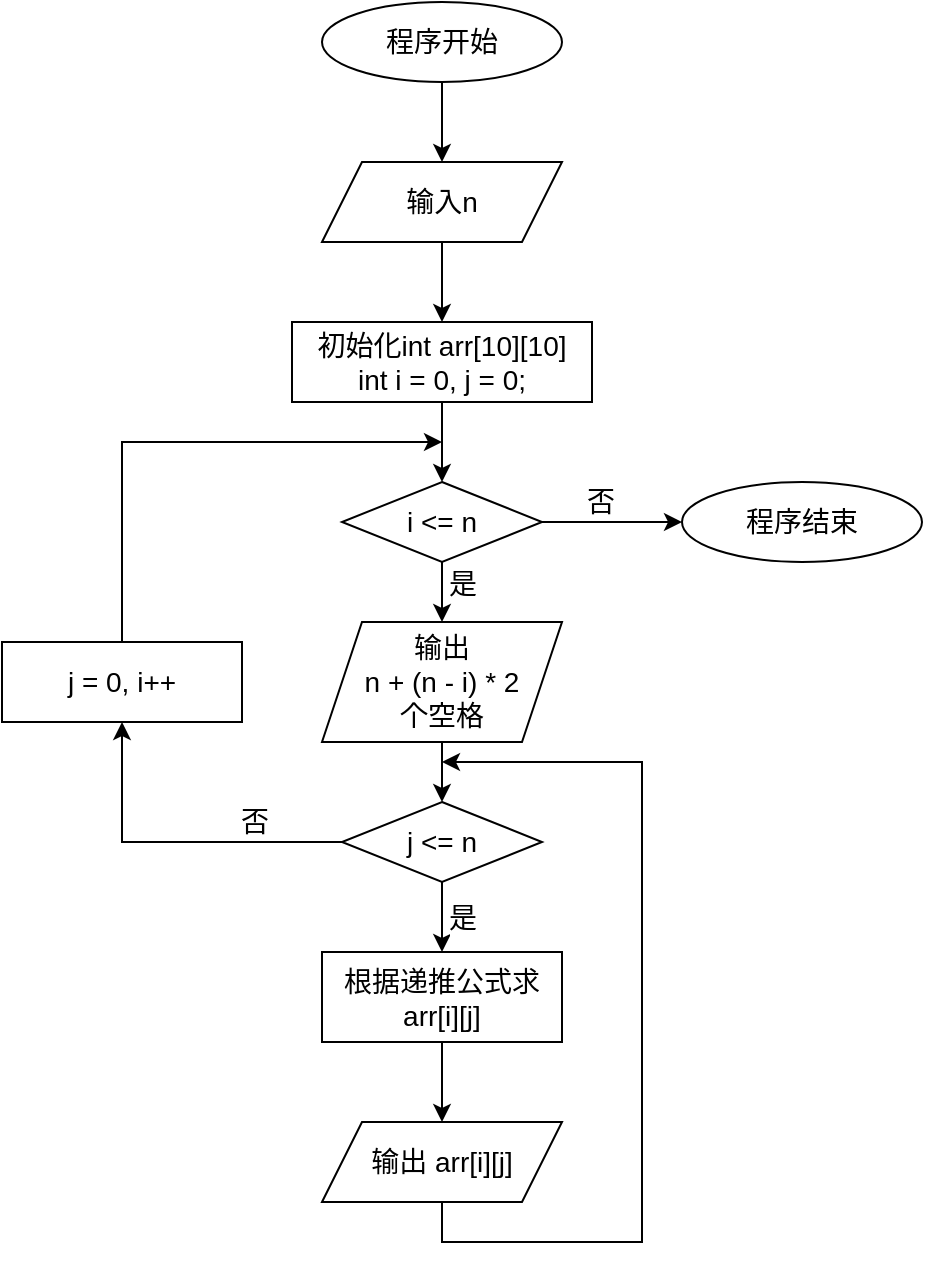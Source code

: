 <mxfile version="24.7.17">
  <diagram name="Page-1" id="CmLT57XwPKis2EmkAcIZ">
    <mxGraphModel dx="1221" dy="823" grid="1" gridSize="10" guides="1" tooltips="1" connect="1" arrows="1" fold="1" page="1" pageScale="1" pageWidth="827" pageHeight="1169" math="0" shadow="0">
      <root>
        <mxCell id="0" />
        <mxCell id="1" parent="0" />
        <mxCell id="AA2nfBfWB1NTw7dN79mQ-20" style="edgeStyle=orthogonalEdgeStyle;rounded=0;orthogonalLoop=1;jettySize=auto;html=1;exitX=0.5;exitY=1;exitDx=0;exitDy=0;entryX=0.5;entryY=0;entryDx=0;entryDy=0;fontSize=14;" edge="1" parent="1" source="AA2nfBfWB1NTw7dN79mQ-21" target="AA2nfBfWB1NTw7dN79mQ-23">
          <mxGeometry relative="1" as="geometry" />
        </mxCell>
        <mxCell id="AA2nfBfWB1NTw7dN79mQ-21" value="&lt;font style=&quot;font-size: 14px;&quot;&gt;程序开始&lt;/font&gt;" style="ellipse;whiteSpace=wrap;html=1;fontSize=14;" vertex="1" parent="1">
          <mxGeometry x="340" y="80" width="120" height="40" as="geometry" />
        </mxCell>
        <mxCell id="AA2nfBfWB1NTw7dN79mQ-40" value="" style="edgeStyle=orthogonalEdgeStyle;rounded=0;orthogonalLoop=1;jettySize=auto;html=1;fontSize=14;" edge="1" parent="1" source="AA2nfBfWB1NTw7dN79mQ-23" target="AA2nfBfWB1NTw7dN79mQ-39">
          <mxGeometry relative="1" as="geometry" />
        </mxCell>
        <mxCell id="AA2nfBfWB1NTw7dN79mQ-23" value="&lt;font style=&quot;font-size: 14px;&quot;&gt;输入n&lt;/font&gt;" style="shape=parallelogram;perimeter=parallelogramPerimeter;whiteSpace=wrap;html=1;fixedSize=1;fontSize=14;" vertex="1" parent="1">
          <mxGeometry x="340" y="160" width="120" height="40" as="geometry" />
        </mxCell>
        <mxCell id="AA2nfBfWB1NTw7dN79mQ-24" style="edgeStyle=orthogonalEdgeStyle;rounded=0;orthogonalLoop=1;jettySize=auto;html=1;entryX=0;entryY=0.5;entryDx=0;entryDy=0;fontSize=14;" edge="1" parent="1" source="AA2nfBfWB1NTw7dN79mQ-27" target="AA2nfBfWB1NTw7dN79mQ-28">
          <mxGeometry relative="1" as="geometry" />
        </mxCell>
        <mxCell id="AA2nfBfWB1NTw7dN79mQ-45" value="&lt;font style=&quot;font-size: 14px;&quot;&gt;否&lt;/font&gt;" style="edgeLabel;html=1;align=center;verticalAlign=middle;resizable=0;points=[];fontSize=14;" vertex="1" connectable="0" parent="AA2nfBfWB1NTw7dN79mQ-24">
          <mxGeometry x="-0.17" y="-2" relative="1" as="geometry">
            <mxPoint y="-12" as="offset" />
          </mxGeometry>
        </mxCell>
        <mxCell id="AA2nfBfWB1NTw7dN79mQ-48" value="" style="edgeStyle=orthogonalEdgeStyle;rounded=0;orthogonalLoop=1;jettySize=auto;html=1;fontSize=14;" edge="1" parent="1" source="AA2nfBfWB1NTw7dN79mQ-27" target="AA2nfBfWB1NTw7dN79mQ-47">
          <mxGeometry relative="1" as="geometry" />
        </mxCell>
        <mxCell id="AA2nfBfWB1NTw7dN79mQ-58" value="&lt;font style=&quot;font-size: 14px;&quot;&gt;是&lt;/font&gt;" style="edgeLabel;html=1;align=center;verticalAlign=middle;resizable=0;points=[];" vertex="1" connectable="0" parent="AA2nfBfWB1NTw7dN79mQ-48">
          <mxGeometry x="0.227" relative="1" as="geometry">
            <mxPoint x="10" as="offset" />
          </mxGeometry>
        </mxCell>
        <mxCell id="AA2nfBfWB1NTw7dN79mQ-27" value="i &amp;lt;= n" style="rhombus;whiteSpace=wrap;html=1;fontSize=14;" vertex="1" parent="1">
          <mxGeometry x="350" y="320" width="100" height="40" as="geometry" />
        </mxCell>
        <mxCell id="AA2nfBfWB1NTw7dN79mQ-28" value="&lt;font style=&quot;font-size: 14px;&quot;&gt;程序结束&lt;/font&gt;" style="ellipse;whiteSpace=wrap;html=1;fontSize=14;" vertex="1" parent="1">
          <mxGeometry x="520" y="320" width="120" height="40" as="geometry" />
        </mxCell>
        <mxCell id="AA2nfBfWB1NTw7dN79mQ-41" value="" style="edgeStyle=orthogonalEdgeStyle;rounded=0;orthogonalLoop=1;jettySize=auto;html=1;fontSize=14;" edge="1" parent="1" source="AA2nfBfWB1NTw7dN79mQ-39" target="AA2nfBfWB1NTw7dN79mQ-27">
          <mxGeometry relative="1" as="geometry" />
        </mxCell>
        <mxCell id="AA2nfBfWB1NTw7dN79mQ-39" value="初始化int arr[10][10]&lt;br style=&quot;font-size: 14px;&quot;&gt;int i = 0, j = 0;" style="rounded=0;whiteSpace=wrap;html=1;fontSize=14;" vertex="1" parent="1">
          <mxGeometry x="325" y="240" width="150" height="40" as="geometry" />
        </mxCell>
        <mxCell id="AA2nfBfWB1NTw7dN79mQ-53" value="" style="edgeStyle=orthogonalEdgeStyle;rounded=0;orthogonalLoop=1;jettySize=auto;html=1;fontSize=14;" edge="1" parent="1" source="AA2nfBfWB1NTw7dN79mQ-47" target="AA2nfBfWB1NTw7dN79mQ-51">
          <mxGeometry relative="1" as="geometry" />
        </mxCell>
        <mxCell id="AA2nfBfWB1NTw7dN79mQ-47" value="&lt;font style=&quot;font-size: 14px;&quot;&gt;输出 &lt;br style=&quot;font-size: 14px;&quot;&gt;n + (n - i) * 2&lt;br style=&quot;font-size: 14px;&quot;&gt;个空格&lt;/font&gt;" style="shape=parallelogram;perimeter=parallelogramPerimeter;whiteSpace=wrap;html=1;fixedSize=1;fontSize=14;" vertex="1" parent="1">
          <mxGeometry x="340" y="390" width="120" height="60" as="geometry" />
        </mxCell>
        <mxCell id="AA2nfBfWB1NTw7dN79mQ-55" value="" style="edgeStyle=orthogonalEdgeStyle;rounded=0;orthogonalLoop=1;jettySize=auto;html=1;fontSize=14;" edge="1" parent="1" source="AA2nfBfWB1NTw7dN79mQ-51" target="AA2nfBfWB1NTw7dN79mQ-54">
          <mxGeometry relative="1" as="geometry" />
        </mxCell>
        <mxCell id="AA2nfBfWB1NTw7dN79mQ-59" value="是" style="edgeLabel;html=1;align=center;verticalAlign=middle;resizable=0;points=[];fontSize=14;" vertex="1" connectable="0" parent="AA2nfBfWB1NTw7dN79mQ-55">
          <mxGeometry x="0.23" relative="1" as="geometry">
            <mxPoint x="10" as="offset" />
          </mxGeometry>
        </mxCell>
        <mxCell id="AA2nfBfWB1NTw7dN79mQ-62" style="edgeStyle=orthogonalEdgeStyle;rounded=0;orthogonalLoop=1;jettySize=auto;html=1;exitX=0;exitY=0.5;exitDx=0;exitDy=0;entryX=0.5;entryY=1;entryDx=0;entryDy=0;" edge="1" parent="1" source="AA2nfBfWB1NTw7dN79mQ-51" target="AA2nfBfWB1NTw7dN79mQ-61">
          <mxGeometry relative="1" as="geometry" />
        </mxCell>
        <mxCell id="AA2nfBfWB1NTw7dN79mQ-63" value="&lt;font style=&quot;font-size: 14px;&quot;&gt;否&lt;/font&gt;" style="edgeLabel;html=1;align=center;verticalAlign=middle;resizable=0;points=[];" vertex="1" connectable="0" parent="AA2nfBfWB1NTw7dN79mQ-62">
          <mxGeometry x="-0.478" y="-2" relative="1" as="geometry">
            <mxPoint y="-8" as="offset" />
          </mxGeometry>
        </mxCell>
        <mxCell id="AA2nfBfWB1NTw7dN79mQ-51" value="j &amp;lt;= n" style="rhombus;whiteSpace=wrap;html=1;fontSize=14;" vertex="1" parent="1">
          <mxGeometry x="350" y="480" width="100" height="40" as="geometry" />
        </mxCell>
        <mxCell id="AA2nfBfWB1NTw7dN79mQ-57" value="" style="edgeStyle=orthogonalEdgeStyle;rounded=0;orthogonalLoop=1;jettySize=auto;html=1;" edge="1" parent="1" source="AA2nfBfWB1NTw7dN79mQ-54" target="AA2nfBfWB1NTw7dN79mQ-56">
          <mxGeometry relative="1" as="geometry" />
        </mxCell>
        <mxCell id="AA2nfBfWB1NTw7dN79mQ-54" value="根据递推公式求&lt;br&gt;arr[i][j]" style="rounded=0;whiteSpace=wrap;html=1;fontSize=14;" vertex="1" parent="1">
          <mxGeometry x="340" y="555" width="120" height="45" as="geometry" />
        </mxCell>
        <mxCell id="AA2nfBfWB1NTw7dN79mQ-60" style="edgeStyle=orthogonalEdgeStyle;rounded=0;orthogonalLoop=1;jettySize=auto;html=1;exitX=0.5;exitY=1;exitDx=0;exitDy=0;" edge="1" parent="1" source="AA2nfBfWB1NTw7dN79mQ-56">
          <mxGeometry relative="1" as="geometry">
            <mxPoint x="400" y="460" as="targetPoint" />
            <Array as="points">
              <mxPoint x="400" y="700" />
              <mxPoint x="500" y="700" />
              <mxPoint x="500" y="460" />
            </Array>
          </mxGeometry>
        </mxCell>
        <mxCell id="AA2nfBfWB1NTw7dN79mQ-56" value="&lt;font style=&quot;font-size: 14px;&quot;&gt;输出 arr[i][j]&lt;/font&gt;" style="shape=parallelogram;perimeter=parallelogramPerimeter;whiteSpace=wrap;html=1;fixedSize=1;" vertex="1" parent="1">
          <mxGeometry x="340" y="640" width="120" height="40" as="geometry" />
        </mxCell>
        <mxCell id="AA2nfBfWB1NTw7dN79mQ-64" style="edgeStyle=orthogonalEdgeStyle;rounded=0;orthogonalLoop=1;jettySize=auto;html=1;exitX=0.5;exitY=0;exitDx=0;exitDy=0;" edge="1" parent="1" source="AA2nfBfWB1NTw7dN79mQ-61">
          <mxGeometry relative="1" as="geometry">
            <mxPoint x="400" y="300" as="targetPoint" />
            <Array as="points">
              <mxPoint x="240" y="300" />
            </Array>
          </mxGeometry>
        </mxCell>
        <mxCell id="AA2nfBfWB1NTw7dN79mQ-61" value="&lt;font style=&quot;font-size: 14px;&quot;&gt;j = 0, i++&lt;/font&gt;" style="rounded=0;whiteSpace=wrap;html=1;" vertex="1" parent="1">
          <mxGeometry x="180" y="400" width="120" height="40" as="geometry" />
        </mxCell>
      </root>
    </mxGraphModel>
  </diagram>
</mxfile>
